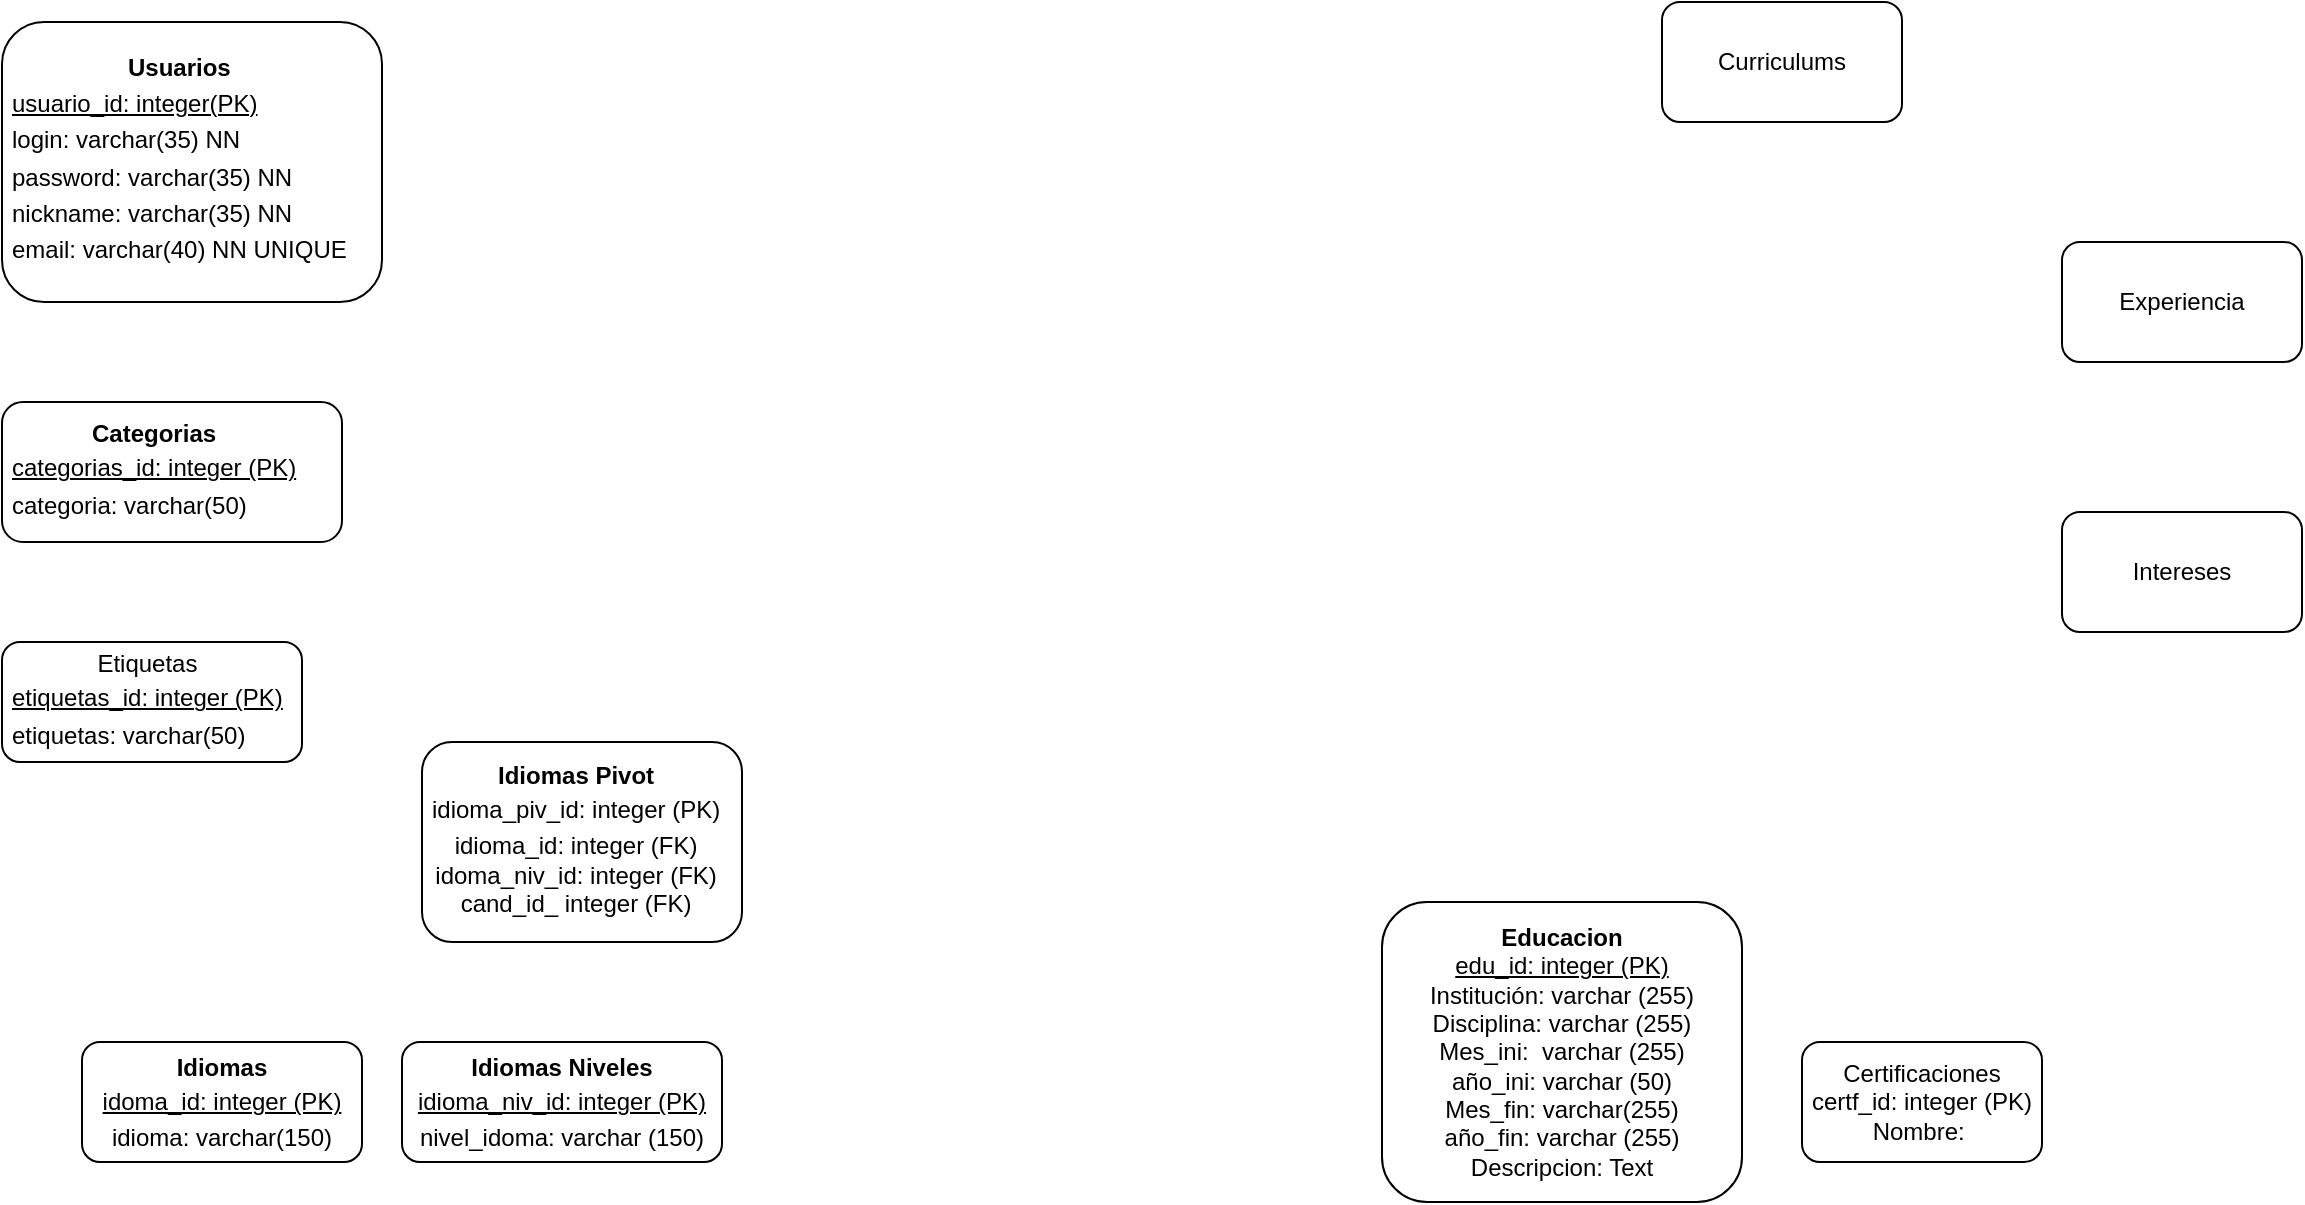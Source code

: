 <mxfile version="19.0.3" type="github">
  <diagram id="7cCDwksuUV1M2PXKsDtS" name="Page-1">
    <mxGraphModel dx="1422" dy="794" grid="1" gridSize="10" guides="1" tooltips="1" connect="1" arrows="1" fold="1" page="1" pageScale="1" pageWidth="827" pageHeight="1169" math="0" shadow="0">
      <root>
        <mxCell id="0" />
        <mxCell id="1" parent="0" />
        <mxCell id="clIJVs1NPhCd1CZDtegX-2" value="&lt;div style=&quot;text-align: center;&quot;&gt;&lt;b style=&quot;background-color: initial;&quot;&gt;Usuarios&lt;/b&gt;&lt;/div&gt;&lt;table&gt;&lt;tbody&gt;&lt;tr&gt;&lt;td&gt;&lt;u&gt;usuario_id: integer(PK)&lt;/u&gt;&lt;/td&gt;&lt;/tr&gt;&lt;tr&gt;&lt;td&gt;login: varchar(35) NN&lt;/td&gt;&lt;/tr&gt;&lt;tr&gt;&lt;td&gt;password: varchar(35) NN&lt;/td&gt;&lt;/tr&gt;&lt;tr&gt;&lt;td&gt;nickname: varchar(35) NN&lt;/td&gt;&lt;/tr&gt;&lt;tr&gt;&lt;td&gt;email: varchar(40) NN UNIQUE&lt;/td&gt;&lt;/tr&gt;&lt;/tbody&gt;&lt;/table&gt;" style="rounded=1;whiteSpace=wrap;html=1;align=left;" parent="1" vertex="1">
          <mxGeometry x="60" y="350" width="190" height="140" as="geometry" />
        </mxCell>
        <mxCell id="clIJVs1NPhCd1CZDtegX-3" value="&lt;div style=&quot;text-align: center;&quot;&gt;&lt;span style=&quot;background-color: initial;&quot;&gt;&lt;b&gt;Categorias&lt;/b&gt;&lt;/span&gt;&lt;/div&gt;&lt;table style=&quot;&quot;&gt;&lt;tbody&gt;&lt;tr&gt;&lt;td&gt;&lt;u&gt;categorias_id: integer (PK)&lt;/u&gt;&lt;/td&gt;&lt;/tr&gt;&lt;tr&gt;&lt;td&gt;categoria: varchar(50)&lt;/td&gt;&lt;/tr&gt;&lt;/tbody&gt;&lt;/table&gt;" style="rounded=1;whiteSpace=wrap;html=1;align=left;" parent="1" vertex="1">
          <mxGeometry x="60" y="540" width="170" height="70" as="geometry" />
        </mxCell>
        <mxCell id="clIJVs1NPhCd1CZDtegX-5" value="&lt;div style=&quot;text-align: center;&quot;&gt;&lt;span style=&quot;background-color: initial;&quot;&gt;Etiquetas&lt;/span&gt;&lt;/div&gt;&lt;table&gt;&lt;tbody&gt;&lt;tr&gt;&lt;td&gt;&lt;u&gt;etiquetas_id: integer (PK)&lt;/u&gt;&lt;/td&gt;&lt;/tr&gt;&lt;tr&gt;&lt;td&gt;etiquetas: varchar(50)&lt;/td&gt;&lt;/tr&gt;&lt;/tbody&gt;&lt;/table&gt;" style="rounded=1;whiteSpace=wrap;html=1;align=left;" parent="1" vertex="1">
          <mxGeometry x="60" y="660" width="150" height="60" as="geometry" />
        </mxCell>
        <mxCell id="clIJVs1NPhCd1CZDtegX-7" value="Curriculums&lt;br&gt;" style="rounded=1;whiteSpace=wrap;html=1;" parent="1" vertex="1">
          <mxGeometry x="890" y="340" width="120" height="60" as="geometry" />
        </mxCell>
        <mxCell id="clIJVs1NPhCd1CZDtegX-8" value="&lt;b&gt;Educacion&lt;/b&gt;&lt;br&gt;&lt;u&gt;edu_id: integer (PK)&lt;br&gt;&lt;/u&gt;Institución: varchar (255)&lt;br&gt;Disciplina: varchar (255)&lt;br&gt;Mes_ini:&amp;nbsp; varchar (255)&lt;br&gt;año_ini: varchar (50)&lt;br&gt;Mes_fin: varchar(255)&lt;br&gt;año_fin: varchar (255)&lt;br&gt;Descripcion: Text" style="rounded=1;whiteSpace=wrap;html=1;" parent="1" vertex="1">
          <mxGeometry x="750" y="790" width="180" height="150" as="geometry" />
        </mxCell>
        <mxCell id="clIJVs1NPhCd1CZDtegX-9" value="Experiencia" style="rounded=1;whiteSpace=wrap;html=1;" parent="1" vertex="1">
          <mxGeometry x="1090" y="460" width="120" height="60" as="geometry" />
        </mxCell>
        <mxCell id="clIJVs1NPhCd1CZDtegX-10" value="Certificaciones&lt;br&gt;certf_id: integer (PK)&lt;br&gt;Nombre:&amp;nbsp;" style="rounded=1;whiteSpace=wrap;html=1;" parent="1" vertex="1">
          <mxGeometry x="960" y="860" width="120" height="60" as="geometry" />
        </mxCell>
        <mxCell id="clIJVs1NPhCd1CZDtegX-11" value="&lt;b&gt;Idiomas&lt;/b&gt;&lt;br&gt;&lt;table&gt;&lt;tbody&gt;&lt;tr&gt;&lt;td&gt;&lt;u&gt;idoma_id: integer (PK)&lt;/u&gt;&lt;/td&gt;&lt;/tr&gt;&lt;/tbody&gt;&lt;/table&gt;idioma: varchar(150)" style="rounded=1;whiteSpace=wrap;html=1;" parent="1" vertex="1">
          <mxGeometry x="100" y="860" width="140" height="60" as="geometry" />
        </mxCell>
        <mxCell id="clIJVs1NPhCd1CZDtegX-12" value="Intereses" style="rounded=1;whiteSpace=wrap;html=1;" parent="1" vertex="1">
          <mxGeometry x="1090" y="595" width="120" height="60" as="geometry" />
        </mxCell>
        <mxCell id="clIJVs1NPhCd1CZDtegX-13" value="&lt;b&gt;Idiomas Niveles&lt;br&gt;&lt;/b&gt;&lt;table&gt;&lt;tbody&gt;&lt;tr&gt;&lt;td&gt;&lt;u&gt;idioma_niv_id: integer (PK)&lt;/u&gt;&lt;/td&gt;&lt;/tr&gt;&lt;/tbody&gt;&lt;/table&gt;nivel_idoma: varchar (150)" style="rounded=1;whiteSpace=wrap;html=1;" parent="1" vertex="1">
          <mxGeometry x="260" y="860" width="160" height="60" as="geometry" />
        </mxCell>
        <mxCell id="clIJVs1NPhCd1CZDtegX-16" value="&lt;div style=&quot;text-align: center;&quot;&gt;&lt;span style=&quot;background-color: initial;&quot;&gt;&lt;b&gt;Idiomas Pivot&lt;/b&gt;&lt;/span&gt;&lt;/div&gt;&lt;table style=&quot;text-align: center;&quot;&gt;&lt;tbody&gt;&lt;tr&gt;&lt;td&gt;idioma_piv_id: integer (PK)&lt;/td&gt;&lt;/tr&gt;&lt;tr&gt;&lt;td&gt;idioma_id: integer (FK)&lt;br&gt;idoma_niv_id: integer (FK)&lt;br&gt;cand_id_ integer (FK)&lt;/td&gt;&lt;/tr&gt;&lt;/tbody&gt;&lt;/table&gt;" style="rounded=1;whiteSpace=wrap;html=1;align=left;" parent="1" vertex="1">
          <mxGeometry x="270" y="710" width="160" height="100" as="geometry" />
        </mxCell>
      </root>
    </mxGraphModel>
  </diagram>
</mxfile>
